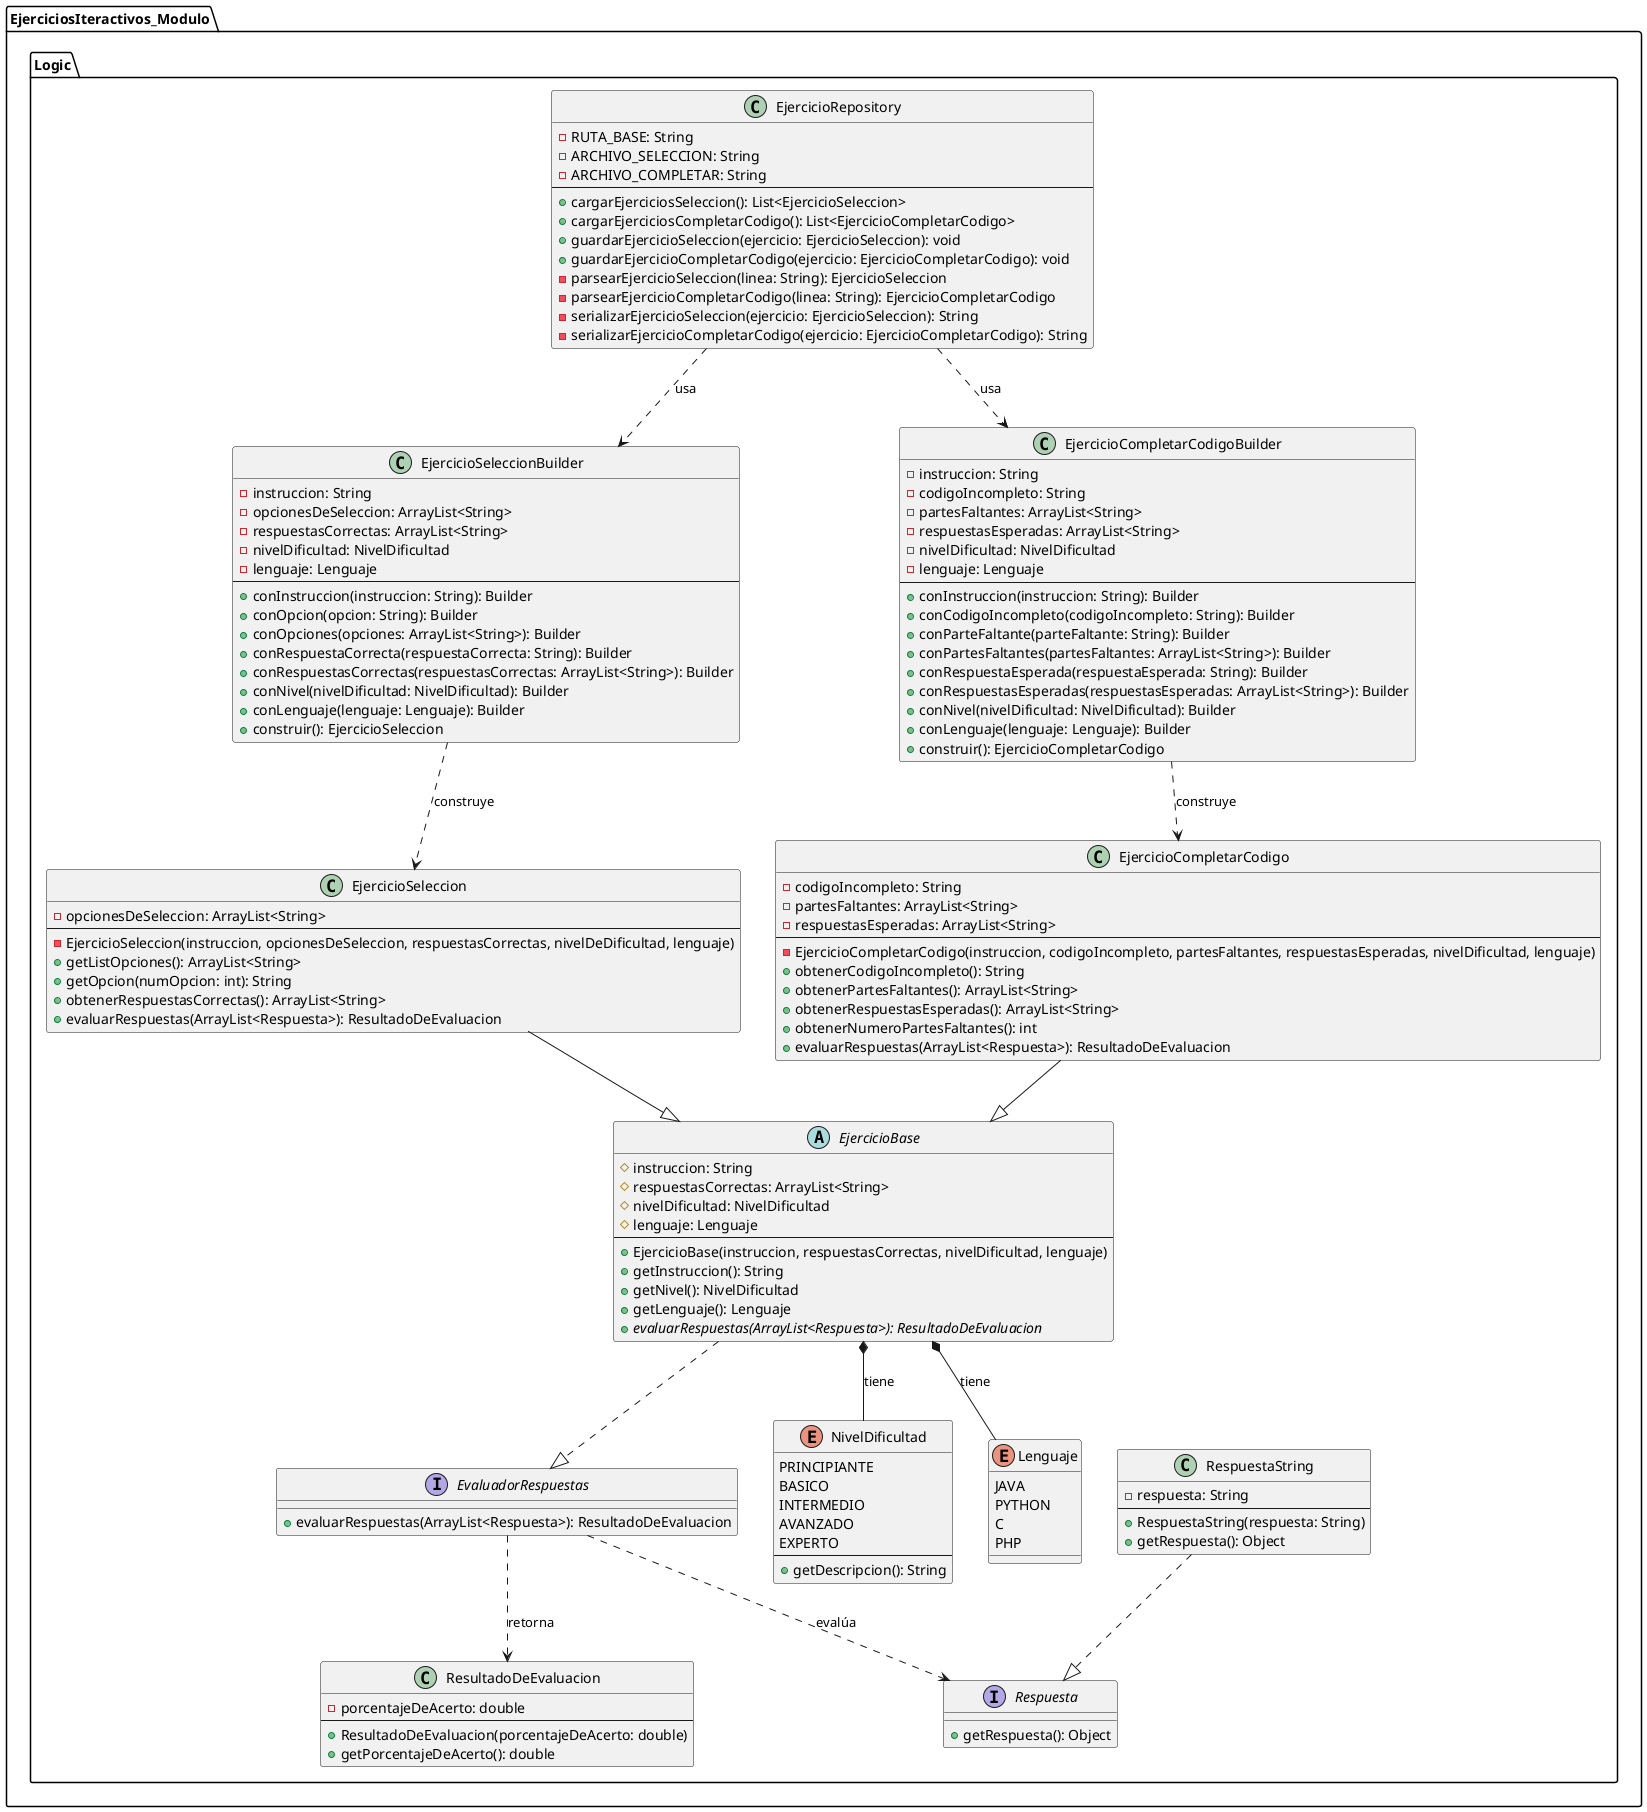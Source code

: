 @startuml LogicDiagramaClases

package "EjerciciosIteractivos_Modulo.Logic" {
    ' Interfaces
    interface EvaluadorRespuestas {
        + evaluarRespuestas(ArrayList<Respuesta>): ResultadoDeEvaluacion
    }

    interface Respuesta {
        + getRespuesta(): Object
    }

    ' Enums
    enum NivelDificultad {
        PRINCIPIANTE
        BASICO
        INTERMEDIO
        AVANZADO
        EXPERTO
        --
        + getDescripcion(): String
    }

    enum Lenguaje {
        JAVA
        PYTHON
        C
        PHP
    }

    ' Clases de Evaluación
    class ResultadoDeEvaluacion {
        - porcentajeDeAcerto: double
        --
        + ResultadoDeEvaluacion(porcentajeDeAcerto: double)
        + getPorcentajeDeAcerto(): double
    }

    class RespuestaString {
        - respuesta: String
        --
        + RespuestaString(respuesta: String)
        + getRespuesta(): Object
    }

    ' Clases de Ejercicios
    abstract class EjercicioBase {
        # instruccion: String
        # respuestasCorrectas: ArrayList<String>
        # nivelDificultad: NivelDificultad
        # lenguaje: Lenguaje
        --
        + EjercicioBase(instruccion, respuestasCorrectas, nivelDificultad, lenguaje)
        + getInstruccion(): String
        + getNivel(): NivelDificultad
        + getLenguaje(): Lenguaje
        + {abstract} evaluarRespuestas(ArrayList<Respuesta>): ResultadoDeEvaluacion
    }

    class EjercicioSeleccion {
        - opcionesDeSeleccion: ArrayList<String>
        --
        - EjercicioSeleccion(instruccion, opcionesDeSeleccion, respuestasCorrectas, nivelDeDificultad, lenguaje)
        + getListOpciones(): ArrayList<String>
        + getOpcion(numOpcion: int): String
        + obtenerRespuestasCorrectas(): ArrayList<String>
        + evaluarRespuestas(ArrayList<Respuesta>): ResultadoDeEvaluacion
    }

    class EjercicioSeleccionBuilder {
        - instruccion: String
        - opcionesDeSeleccion: ArrayList<String>
        - respuestasCorrectas: ArrayList<String>
        - nivelDificultad: NivelDificultad
        - lenguaje: Lenguaje
        --
        + conInstruccion(instruccion: String): Builder
        + conOpcion(opcion: String): Builder
        + conOpciones(opciones: ArrayList<String>): Builder
        + conRespuestaCorrecta(respuestaCorrecta: String): Builder
        + conRespuestasCorrectas(respuestasCorrectas: ArrayList<String>): Builder
        + conNivel(nivelDificultad: NivelDificultad): Builder
        + conLenguaje(lenguaje: Lenguaje): Builder
        + construir(): EjercicioSeleccion
    }

    class EjercicioCompletarCodigo {
        - codigoIncompleto: String
        - partesFaltantes: ArrayList<String>
        - respuestasEsperadas: ArrayList<String>
        --
        - EjercicioCompletarCodigo(instruccion, codigoIncompleto, partesFaltantes, respuestasEsperadas, nivelDificultad, lenguaje)
        + obtenerCodigoIncompleto(): String
        + obtenerPartesFaltantes(): ArrayList<String>
        + obtenerRespuestasEsperadas(): ArrayList<String>
        + obtenerNumeroPartesFaltantes(): int
        + evaluarRespuestas(ArrayList<Respuesta>): ResultadoDeEvaluacion
    }

    class EjercicioCompletarCodigoBuilder {
        - instruccion: String
        - codigoIncompleto: String
        - partesFaltantes: ArrayList<String>
        - respuestasEsperadas: ArrayList<String>
        - nivelDificultad: NivelDificultad
        - lenguaje: Lenguaje
        --
        + conInstruccion(instruccion: String): Builder
        + conCodigoIncompleto(codigoIncompleto: String): Builder
        + conParteFaltante(parteFaltante: String): Builder
        + conPartesFaltantes(partesFaltantes: ArrayList<String>): Builder
        + conRespuestaEsperada(respuestaEsperada: String): Builder
        + conRespuestasEsperadas(respuestasEsperadas: ArrayList<String>): Builder
        + conNivel(nivelDificultad: NivelDificultad): Builder
        + conLenguaje(lenguaje: Lenguaje): Builder
        + construir(): EjercicioCompletarCodigo
    }

    ' Clases de Persistencia
    class EjercicioRepository {
        - RUTA_BASE: String
        - ARCHIVO_SELECCION: String
        - ARCHIVO_COMPLETAR: String
        --
        + cargarEjerciciosSeleccion(): List<EjercicioSeleccion>
        + cargarEjerciciosCompletarCodigo(): List<EjercicioCompletarCodigo>
        + guardarEjercicioSeleccion(ejercicio: EjercicioSeleccion): void
        + guardarEjercicioCompletarCodigo(ejercicio: EjercicioCompletarCodigo): void
        - parsearEjercicioSeleccion(linea: String): EjercicioSeleccion
        - parsearEjercicioCompletarCodigo(linea: String): EjercicioCompletarCodigo
        - serializarEjercicioSeleccion(ejercicio: EjercicioSeleccion): String
        - serializarEjercicioCompletarCodigo(ejercicio: EjercicioCompletarCodigo): String
    }

}

' Relaciones de Implementación (Dependencia)
EjercicioBase ..|> EvaluadorRespuestas
RespuestaString ..|> Respuesta

' Relaciones de Herencia (Dependencia)
EjercicioSeleccion --|> EjercicioBase
EjercicioCompletarCodigo --|> EjercicioBase

' Relaciones de Composición (Composición fuerte - ciclo de vida compartido)
EjercicioBase *-- NivelDificultad : "tiene"
EjercicioBase *-- Lenguaje : "tiene"


' Relaciones de Asociación (Uso temporal)
EvaluadorRespuestas ..> Respuesta : "evalúa"
EvaluadorRespuestas ..> ResultadoDeEvaluacion : "retorna"

' Relaciones de Dependencia (Uso de servicios)
EjercicioRepository ..> EjercicioSeleccionBuilder : "usa"
EjercicioRepository ..> EjercicioCompletarCodigoBuilder : "usa"

' Relaciones de Builder (Asociación de creación)
EjercicioSeleccionBuilder ..> EjercicioSeleccion : "construye"
EjercicioCompletarCodigoBuilder ..> EjercicioCompletarCodigo : "construye"

@enduml 
